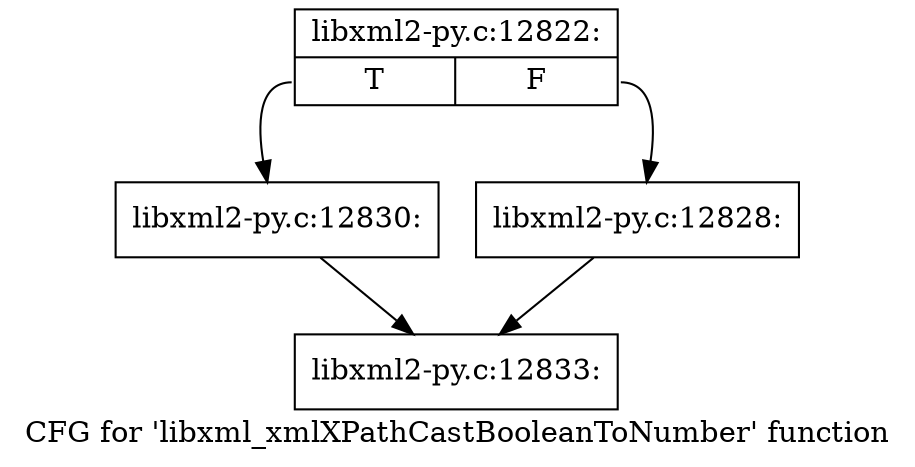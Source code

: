 digraph "CFG for 'libxml_xmlXPathCastBooleanToNumber' function" {
	label="CFG for 'libxml_xmlXPathCastBooleanToNumber' function";

	Node0x4787410 [shape=record,label="{libxml2-py.c:12822:|{<s0>T|<s1>F}}"];
	Node0x4787410:s0 -> Node0x4788820;
	Node0x4787410:s1 -> Node0x47887d0;
	Node0x47887d0 [shape=record,label="{libxml2-py.c:12828:}"];
	Node0x47887d0 -> Node0x47857d0;
	Node0x4788820 [shape=record,label="{libxml2-py.c:12830:}"];
	Node0x4788820 -> Node0x47857d0;
	Node0x47857d0 [shape=record,label="{libxml2-py.c:12833:}"];
}
